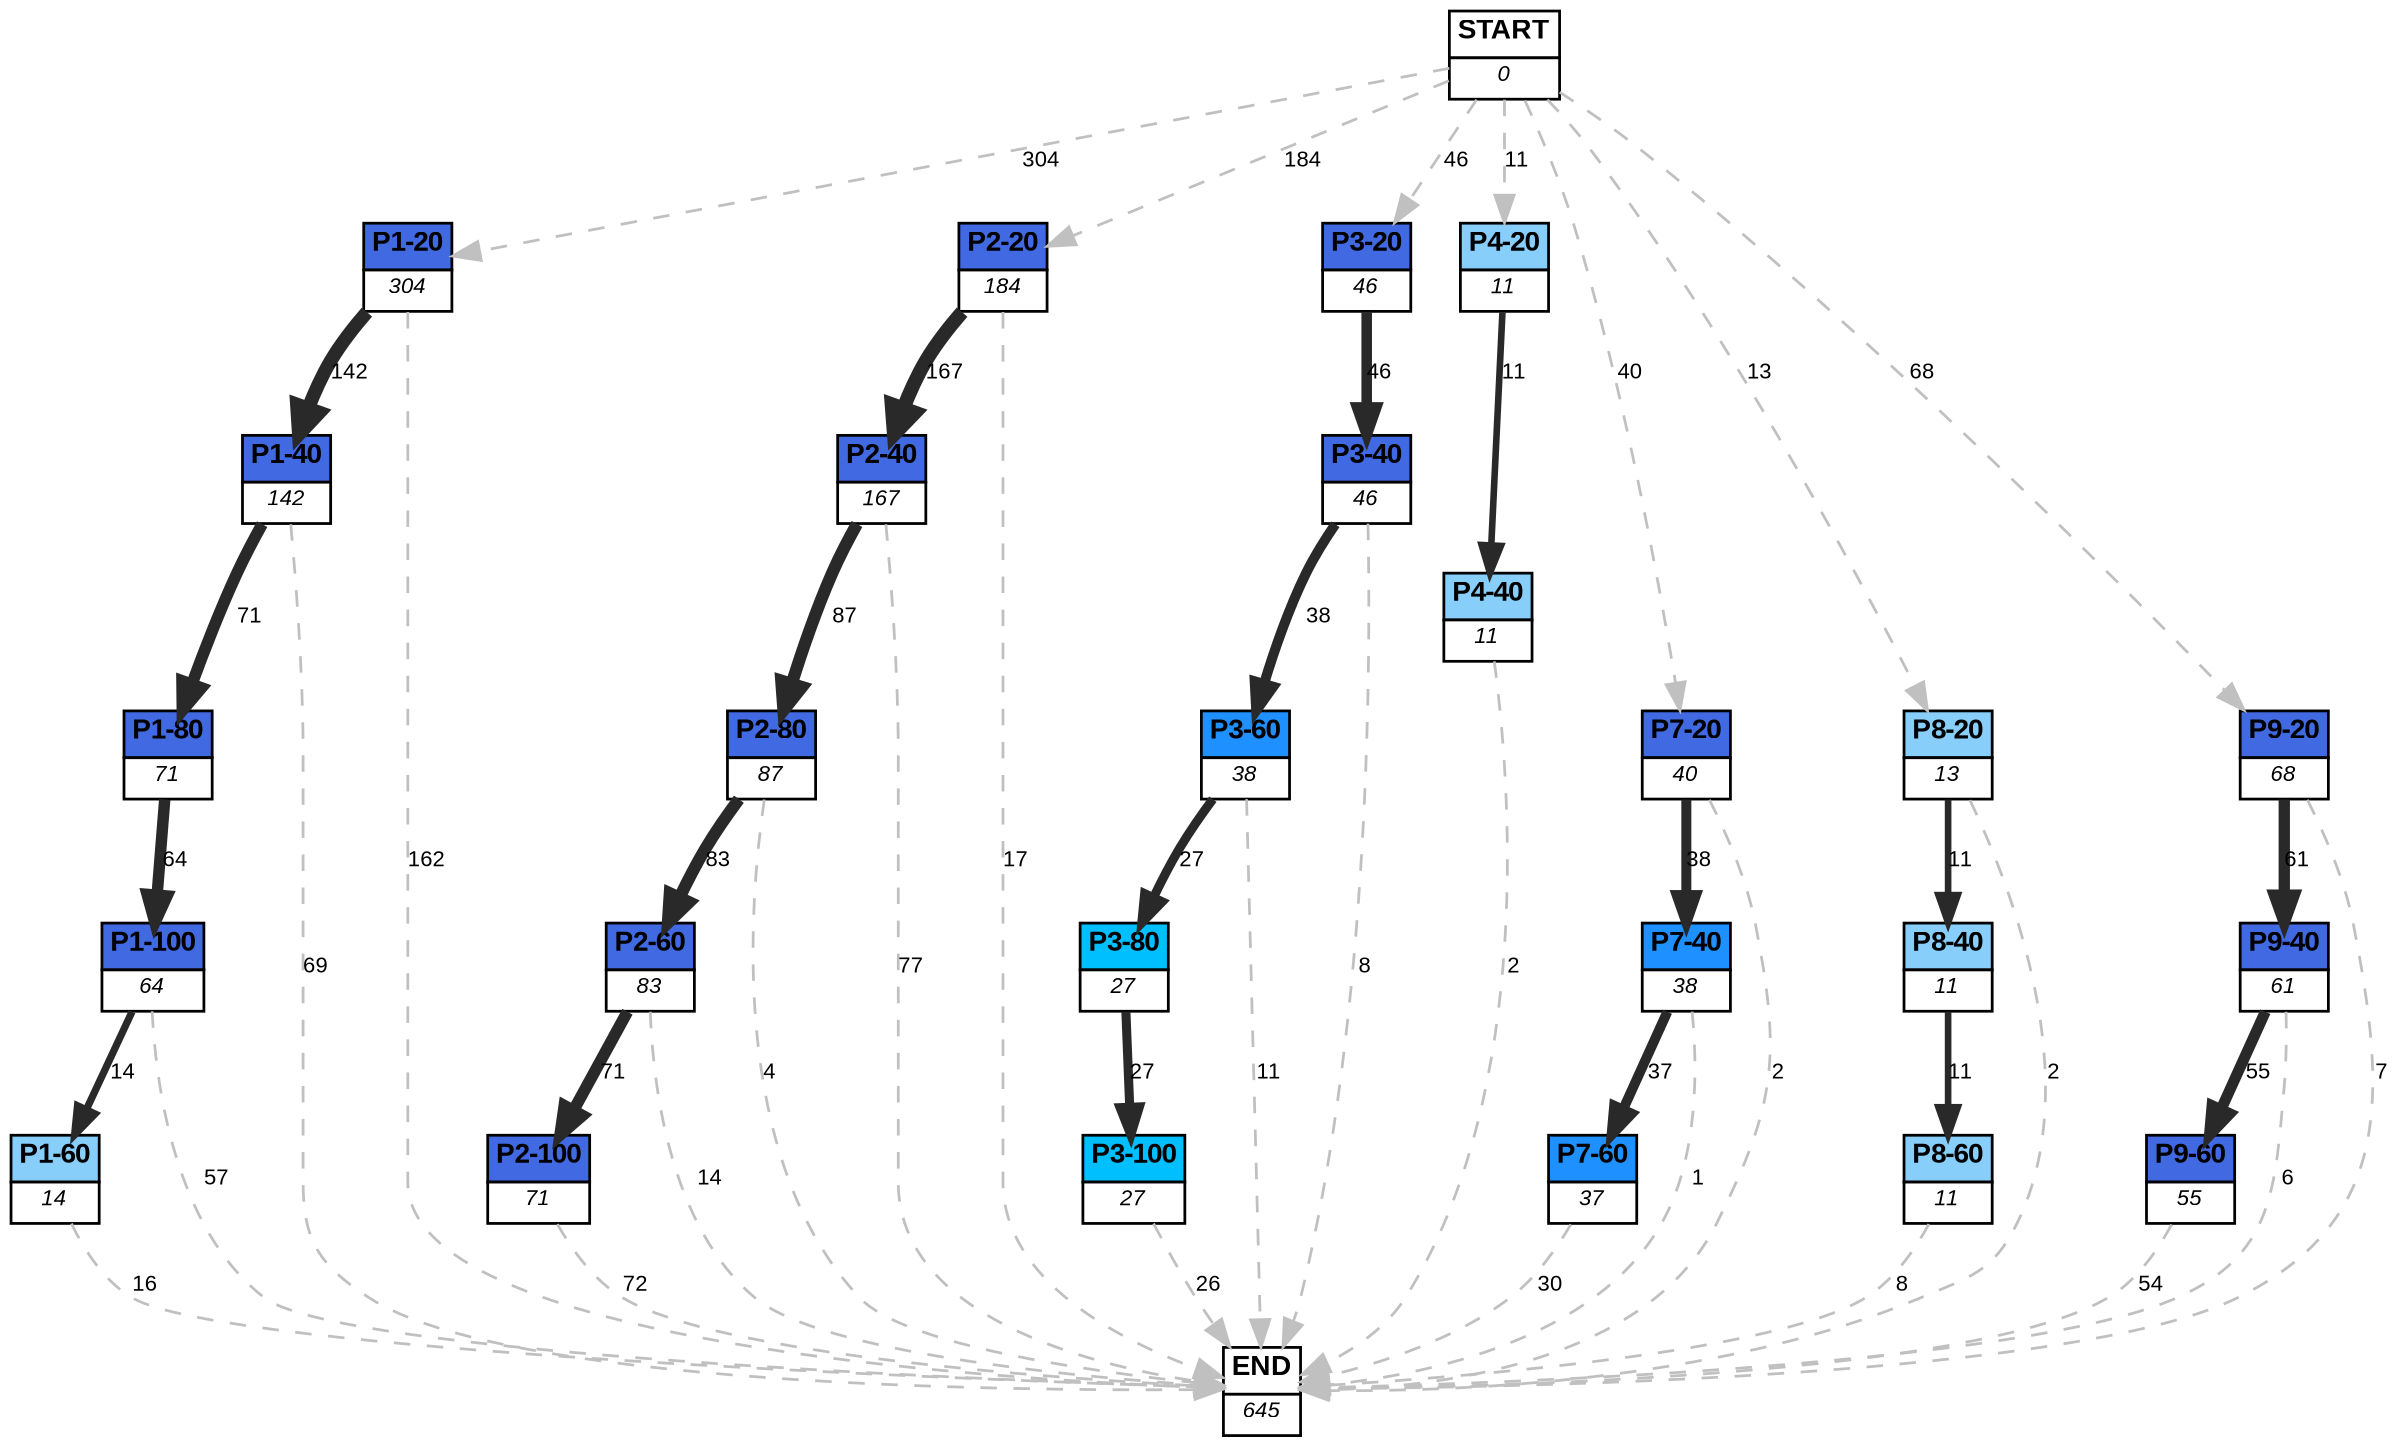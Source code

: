 digraph graphname {
	dpi = 150
	size="16,11!";
	margin = 0;
"P1-20" [shape=plain, label=<<table border="0" cellborder="1" cellspacing="0"><tr><td bgcolor="royalblue"><FONT face="Arial" POINT-SIZE="10"><b>P1-20</b></FONT></td></tr><tr><td bgcolor="white"><FONT face="Arial" POINT-SIZE="8"><i>304</i></FONT></td></tr></table>>]
"P1-40" [shape=plain, label=<<table border="0" cellborder="1" cellspacing="0"><tr><td bgcolor="royalblue"><FONT face="Arial" POINT-SIZE="10"><b>P1-40</b></FONT></td></tr><tr><td bgcolor="white"><FONT face="Arial" POINT-SIZE="8"><i>142</i></FONT></td></tr></table>>]
"P1-80" [shape=plain, label=<<table border="0" cellborder="1" cellspacing="0"><tr><td bgcolor="royalblue"><FONT face="Arial" POINT-SIZE="10"><b>P1-80</b></FONT></td></tr><tr><td bgcolor="white"><FONT face="Arial" POINT-SIZE="8"><i>71</i></FONT></td></tr></table>>]
"P1-100" [shape=plain, label=<<table border="0" cellborder="1" cellspacing="0"><tr><td bgcolor="royalblue"><FONT face="Arial" POINT-SIZE="10"><b>P1-100</b></FONT></td></tr><tr><td bgcolor="white"><FONT face="Arial" POINT-SIZE="8"><i>64</i></FONT></td></tr></table>>]
"P2-20" [shape=plain, label=<<table border="0" cellborder="1" cellspacing="0"><tr><td bgcolor="royalblue"><FONT face="Arial" POINT-SIZE="10"><b>P2-20</b></FONT></td></tr><tr><td bgcolor="white"><FONT face="Arial" POINT-SIZE="8"><i>184</i></FONT></td></tr></table>>]
"P2-40" [shape=plain, label=<<table border="0" cellborder="1" cellspacing="0"><tr><td bgcolor="royalblue"><FONT face="Arial" POINT-SIZE="10"><b>P2-40</b></FONT></td></tr><tr><td bgcolor="white"><FONT face="Arial" POINT-SIZE="8"><i>167</i></FONT></td></tr></table>>]
"P1-60" [shape=plain, label=<<table border="0" cellborder="1" cellspacing="0"><tr><td bgcolor="lightskyblue"><FONT face="Arial" POINT-SIZE="10"><b>P1-60</b></FONT></td></tr><tr><td bgcolor="white"><FONT face="Arial" POINT-SIZE="8"><i>14</i></FONT></td></tr></table>>]
"P3-20" [shape=plain, label=<<table border="0" cellborder="1" cellspacing="0"><tr><td bgcolor="royalblue"><FONT face="Arial" POINT-SIZE="10"><b>P3-20</b></FONT></td></tr><tr><td bgcolor="white"><FONT face="Arial" POINT-SIZE="8"><i>46</i></FONT></td></tr></table>>]
"P3-40" [shape=plain, label=<<table border="0" cellborder="1" cellspacing="0"><tr><td bgcolor="royalblue"><FONT face="Arial" POINT-SIZE="10"><b>P3-40</b></FONT></td></tr><tr><td bgcolor="white"><FONT face="Arial" POINT-SIZE="8"><i>46</i></FONT></td></tr></table>>]
"P4-20" [shape=plain, label=<<table border="0" cellborder="1" cellspacing="0"><tr><td bgcolor="lightskyblue"><FONT face="Arial" POINT-SIZE="10"><b>P4-20</b></FONT></td></tr><tr><td bgcolor="white"><FONT face="Arial" POINT-SIZE="8"><i>11</i></FONT></td></tr></table>>]
"P4-40" [shape=plain, label=<<table border="0" cellborder="1" cellspacing="0"><tr><td bgcolor="lightskyblue"><FONT face="Arial" POINT-SIZE="10"><b>P4-40</b></FONT></td></tr><tr><td bgcolor="white"><FONT face="Arial" POINT-SIZE="8"><i>11</i></FONT></td></tr></table>>]
"P2-60" [shape=plain, label=<<table border="0" cellborder="1" cellspacing="0"><tr><td bgcolor="royalblue"><FONT face="Arial" POINT-SIZE="10"><b>P2-60</b></FONT></td></tr><tr><td bgcolor="white"><FONT face="Arial" POINT-SIZE="8"><i>83</i></FONT></td></tr></table>>]
"P2-80" [shape=plain, label=<<table border="0" cellborder="1" cellspacing="0"><tr><td bgcolor="royalblue"><FONT face="Arial" POINT-SIZE="10"><b>P2-80</b></FONT></td></tr><tr><td bgcolor="white"><FONT face="Arial" POINT-SIZE="8"><i>87</i></FONT></td></tr></table>>]
"P3-60" [shape=plain, label=<<table border="0" cellborder="1" cellspacing="0"><tr><td bgcolor="dodgerblue"><FONT face="Arial" POINT-SIZE="10"><b>P3-60</b></FONT></td></tr><tr><td bgcolor="white"><FONT face="Arial" POINT-SIZE="8"><i>38</i></FONT></td></tr></table>>]
"P2-100" [shape=plain, label=<<table border="0" cellborder="1" cellspacing="0"><tr><td bgcolor="royalblue"><FONT face="Arial" POINT-SIZE="10"><b>P2-100</b></FONT></td></tr><tr><td bgcolor="white"><FONT face="Arial" POINT-SIZE="8"><i>71</i></FONT></td></tr></table>>]
"P3-80" [shape=plain, label=<<table border="0" cellborder="1" cellspacing="0"><tr><td bgcolor="deepskyblue"><FONT face="Arial" POINT-SIZE="10"><b>P3-80</b></FONT></td></tr><tr><td bgcolor="white"><FONT face="Arial" POINT-SIZE="8"><i>27</i></FONT></td></tr></table>>]
"P3-100" [shape=plain, label=<<table border="0" cellborder="1" cellspacing="0"><tr><td bgcolor="deepskyblue"><FONT face="Arial" POINT-SIZE="10"><b>P3-100</b></FONT></td></tr><tr><td bgcolor="white"><FONT face="Arial" POINT-SIZE="8"><i>27</i></FONT></td></tr></table>>]
"P7-20" [shape=plain, label=<<table border="0" cellborder="1" cellspacing="0"><tr><td bgcolor="royalblue"><FONT face="Arial" POINT-SIZE="10"><b>P7-20</b></FONT></td></tr><tr><td bgcolor="white"><FONT face="Arial" POINT-SIZE="8"><i>40</i></FONT></td></tr></table>>]
"P7-40" [shape=plain, label=<<table border="0" cellborder="1" cellspacing="0"><tr><td bgcolor="dodgerblue"><FONT face="Arial" POINT-SIZE="10"><b>P7-40</b></FONT></td></tr><tr><td bgcolor="white"><FONT face="Arial" POINT-SIZE="8"><i>38</i></FONT></td></tr></table>>]
"P7-60" [shape=plain, label=<<table border="0" cellborder="1" cellspacing="0"><tr><td bgcolor="dodgerblue"><FONT face="Arial" POINT-SIZE="10"><b>P7-60</b></FONT></td></tr><tr><td bgcolor="white"><FONT face="Arial" POINT-SIZE="8"><i>37</i></FONT></td></tr></table>>]
"P8-20" [shape=plain, label=<<table border="0" cellborder="1" cellspacing="0"><tr><td bgcolor="lightskyblue"><FONT face="Arial" POINT-SIZE="10"><b>P8-20</b></FONT></td></tr><tr><td bgcolor="white"><FONT face="Arial" POINT-SIZE="8"><i>13</i></FONT></td></tr></table>>]
"P8-40" [shape=plain, label=<<table border="0" cellborder="1" cellspacing="0"><tr><td bgcolor="lightskyblue"><FONT face="Arial" POINT-SIZE="10"><b>P8-40</b></FONT></td></tr><tr><td bgcolor="white"><FONT face="Arial" POINT-SIZE="8"><i>11</i></FONT></td></tr></table>>]
"P8-60" [shape=plain, label=<<table border="0" cellborder="1" cellspacing="0"><tr><td bgcolor="lightskyblue"><FONT face="Arial" POINT-SIZE="10"><b>P8-60</b></FONT></td></tr><tr><td bgcolor="white"><FONT face="Arial" POINT-SIZE="8"><i>11</i></FONT></td></tr></table>>]
"P9-20" [shape=plain, label=<<table border="0" cellborder="1" cellspacing="0"><tr><td bgcolor="royalblue"><FONT face="Arial" POINT-SIZE="10"><b>P9-20</b></FONT></td></tr><tr><td bgcolor="white"><FONT face="Arial" POINT-SIZE="8"><i>68</i></FONT></td></tr></table>>]
"P9-40" [shape=plain, label=<<table border="0" cellborder="1" cellspacing="0"><tr><td bgcolor="royalblue"><FONT face="Arial" POINT-SIZE="10"><b>P9-40</b></FONT></td></tr><tr><td bgcolor="white"><FONT face="Arial" POINT-SIZE="8"><i>61</i></FONT></td></tr></table>>]
"P9-60" [shape=plain, label=<<table border="0" cellborder="1" cellspacing="0"><tr><td bgcolor="royalblue"><FONT face="Arial" POINT-SIZE="10"><b>P9-60</b></FONT></td></tr><tr><td bgcolor="white"><FONT face="Arial" POINT-SIZE="8"><i>55</i></FONT></td></tr></table>>]
"START" [shape=plain, label=<<table border="0" cellborder="1" cellspacing="0"><tr><td bgcolor="white"><FONT face="Arial" POINT-SIZE="10"><b>START</b></FONT></td></tr><tr><td bgcolor="white"><FONT face="Arial" POINT-SIZE="8"><i>0</i></FONT></td></tr></table>>]
"END" [shape=plain, label=<<table border="0" cellborder="1" cellspacing="0"><tr><td bgcolor="white"><FONT face="Arial" POINT-SIZE="10"><b>END</b></FONT></td></tr><tr><td bgcolor="white"><FONT face="Arial" POINT-SIZE="8"><i>645</i></FONT></td></tr></table>>]
"P1-20" -> "P1-40" [ color=grey16 penwidth = "4.955827057601261"label ="142" labelfloat=false fontname="Arial" fontsize=8]
"P1-20" -> "END" [ style = dashed color=grey label ="162" labelfloat=false fontname="Arial" fontsize=8]
"P1-40" -> "P1-80" [ color=grey16 penwidth = "4.2626798770413155"label ="71" labelfloat=false fontname="Arial" fontsize=8]
"P1-40" -> "END" [ style = dashed color=grey label ="69" labelfloat=false fontname="Arial" fontsize=8]
"P1-80" -> "P1-100" [ color=grey16 penwidth = "4.1588830833596715"label ="64" labelfloat=false fontname="Arial" fontsize=8]
"P1-100" -> "P1-60" [ color=grey16 penwidth = "2.6390573296152584"label ="14" labelfloat=false fontname="Arial" fontsize=8]
"P1-100" -> "END" [ style = dashed color=grey label ="57" labelfloat=false fontname="Arial" fontsize=8]
"P2-20" -> "P2-40" [ color=grey16 penwidth = "5.117993812416755"label ="167" labelfloat=false fontname="Arial" fontsize=8]
"P2-20" -> "END" [ style = dashed color=grey label ="17" labelfloat=false fontname="Arial" fontsize=8]
"P2-40" -> "P2-80" [ color=grey16 penwidth = "4.465908118654584"label ="87" labelfloat=false fontname="Arial" fontsize=8]
"P2-40" -> "END" [ style = dashed color=grey label ="77" labelfloat=false fontname="Arial" fontsize=8]
"P1-60" -> "END" [ style = dashed color=grey label ="16" labelfloat=false fontname="Arial" fontsize=8]
"P3-20" -> "P3-40" [ color=grey16 penwidth = "3.828641396489095"label ="46" labelfloat=false fontname="Arial" fontsize=8]
"P3-40" -> "P3-60" [ color=grey16 penwidth = "3.6375861597263857"label ="38" labelfloat=false fontname="Arial" fontsize=8]
"P3-40" -> "END" [ style = dashed color=grey label ="8" labelfloat=false fontname="Arial" fontsize=8]
"P4-20" -> "P4-40" [ color=grey16 penwidth = "2.3978952727983707"label ="11" labelfloat=false fontname="Arial" fontsize=8]
"P4-40" -> "END" [ style = dashed color=grey label ="2" labelfloat=false fontname="Arial" fontsize=8]
"P2-60" -> "P2-100" [ color=grey16 penwidth = "4.2626798770413155"label ="71" labelfloat=false fontname="Arial" fontsize=8]
"P2-60" -> "END" [ style = dashed color=grey label ="14" labelfloat=false fontname="Arial" fontsize=8]
"P2-80" -> "P2-60" [ color=grey16 penwidth = "4.418840607796598"label ="83" labelfloat=false fontname="Arial" fontsize=8]
"P2-80" -> "END" [ style = dashed color=grey label ="4" labelfloat=false fontname="Arial" fontsize=8]
"P3-60" -> "P3-80" [ color=grey16 penwidth = "3.295836866004329"label ="27" labelfloat=false fontname="Arial" fontsize=8]
"P3-60" -> "END" [ style = dashed color=grey label ="11" labelfloat=false fontname="Arial" fontsize=8]
"P2-100" -> "END" [ style = dashed color=grey label ="72" labelfloat=false fontname="Arial" fontsize=8]
"P3-80" -> "P3-100" [ color=grey16 penwidth = "3.295836866004329"label ="27" labelfloat=false fontname="Arial" fontsize=8]
"P3-100" -> "END" [ style = dashed color=grey label ="26" labelfloat=false fontname="Arial" fontsize=8]
"P7-20" -> "P7-40" [ color=grey16 penwidth = "3.6375861597263857"label ="38" labelfloat=false fontname="Arial" fontsize=8]
"P7-20" -> "END" [ style = dashed color=grey label ="2" labelfloat=false fontname="Arial" fontsize=8]
"P7-40" -> "P7-60" [ color=grey16 penwidth = "3.6109179126442243"label ="37" labelfloat=false fontname="Arial" fontsize=8]
"P7-40" -> "END" [ style = dashed color=grey label ="1" labelfloat=false fontname="Arial" fontsize=8]
"P7-60" -> "END" [ style = dashed color=grey label ="30" labelfloat=false fontname="Arial" fontsize=8]
"P8-20" -> "P8-40" [ color=grey16 penwidth = "2.3978952727983707"label ="11" labelfloat=false fontname="Arial" fontsize=8]
"P8-20" -> "END" [ style = dashed color=grey label ="2" labelfloat=false fontname="Arial" fontsize=8]
"P8-40" -> "P8-60" [ color=grey16 penwidth = "2.3978952727983707"label ="11" labelfloat=false fontname="Arial" fontsize=8]
"P8-60" -> "END" [ style = dashed color=grey label ="8" labelfloat=false fontname="Arial" fontsize=8]
"P9-20" -> "P9-40" [ color=grey16 penwidth = "4.110873864173311"label ="61" labelfloat=false fontname="Arial" fontsize=8]
"P9-20" -> "END" [ style = dashed color=grey label ="7" labelfloat=false fontname="Arial" fontsize=8]
"P9-40" -> "P9-60" [ color=grey16 penwidth = "4.007333185232471"label ="55" labelfloat=false fontname="Arial" fontsize=8]
"P9-40" -> "END" [ style = dashed color=grey label ="6" labelfloat=false fontname="Arial" fontsize=8]
"P9-60" -> "END" [ style = dashed color=grey label ="54" labelfloat=false fontname="Arial" fontsize=8]
"START" -> "P1-20" [ style = dashed color=grey label ="304" labelfloat=false fontname="Arial" fontsize=8]
"START" -> "P2-20" [ style = dashed color=grey label ="184" labelfloat=false fontname="Arial" fontsize=8]
"START" -> "P3-20" [ style = dashed color=grey label ="46" labelfloat=false fontname="Arial" fontsize=8]
"START" -> "P4-20" [ style = dashed color=grey label ="11" labelfloat=false fontname="Arial" fontsize=8]
"START" -> "P7-20" [ style = dashed color=grey label ="40" labelfloat=false fontname="Arial" fontsize=8]
"START" -> "P8-20" [ style = dashed color=grey label ="13" labelfloat=false fontname="Arial" fontsize=8]
"START" -> "P9-20" [ style = dashed color=grey label ="68" labelfloat=false fontname="Arial" fontsize=8]
}